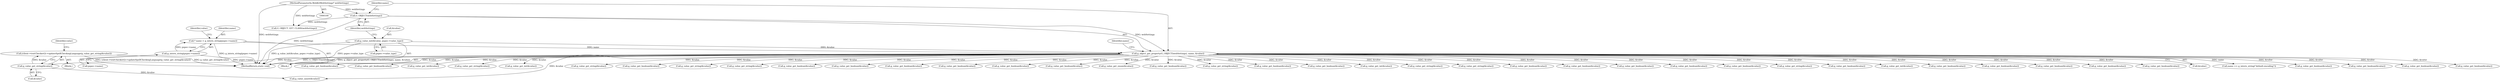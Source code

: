 digraph "1_Chrome_5a2de6455f565783c73e53eae2c8b953e7d48520@del" {
"1000564" [label="(Call,(client->textChecker())->updateSpellCheckingLanguage(g_value_get_string(&value)))"];
"1000565" [label="(Call,g_value_get_string(&value))"];
"1000125" [label="(Call,g_object_get_property(G_OBJECT(webSettings), name, &value))"];
"1000126" [label="(Call,G_OBJECT(webSettings))"];
"1000101" [label="(MethodParameterIn,WebKitWebSettings* webSettings)"];
"1000110" [label="(Call,* name = g_intern_string(pspec->name))"];
"1000112" [label="(Call,g_intern_string(pspec->name))"];
"1000119" [label="(Call,g_value_init(&value, pspec->value_type))"];
"1000187" [label="(Call,g_value_get_string(&value))"];
"1000111" [label="(Identifier,name)"];
"1000110" [label="(Call,* name = g_intern_string(pspec->name))"];
"1000275" [label="(Call,g_value_get_boolean(&value))"];
"1000428" [label="(Call,g_value_get_boolean(&value))"];
"1000438" [label="(Call,g_value_get_boolean(&value))"];
"1000101" [label="(MethodParameterIn,WebKitWebSettings* webSettings)"];
"1000112" [label="(Call,g_intern_string(pspec->name))"];
"1000378" [label="(Call,g_value_get_boolean(&value))"];
"1000120" [label="(Call,&value)"];
"1000128" [label="(Identifier,name)"];
"1000408" [label="(Call,g_value_get_boolean(&value))"];
"1000470" [label="(Call,g_value_get_boolean(&value))"];
"1000129" [label="(Call,&value)"];
"1000132" [label="(Call,name == g_intern_string(\"default-encoding\"))"];
"1000508" [label="(Call,g_value_get_boolean(&value))"];
"1000566" [label="(Call,&value)"];
"1000565" [label="(Call,g_value_get_string(&value))"];
"1000480" [label="(Call,g_value_get_boolean(&value))"];
"1000325" [label="(Call,g_value_get_boolean(&value))"];
"1000347" [label="(Call,g_value_get_boolean(&value))"];
"1000564" [label="(Call,(client->textChecker())->updateSpellCheckingLanguage(g_value_get_string(&value)))"];
"1000418" [label="(Call,g_value_get_boolean(&value))"];
"1000119" [label="(Call,g_value_init(&value, pspec->value_type))"];
"1000548" [label="(Call,g_value_get_boolean(&value))"];
"1000125" [label="(Call,g_object_get_property(G_OBJECT(webSettings), name, &value))"];
"1000122" [label="(Call,pspec->value_type)"];
"1000245" [label="(Call,g_value_get_int(&value))"];
"1000147" [label="(Call,g_value_get_string(&value))"];
"1000209" [label="(Call,g_value_get_int(&value))"];
"1000591" [label="(MethodReturn,static void)"];
"1000167" [label="(Call,g_value_get_string(&value))"];
"1000137" [label="(Call,g_value_get_string(&value))"];
"1000557" [label="(Block,)"];
"1000295" [label="(Call,g_value_get_boolean(&value))"];
"1000285" [label="(Call,g_value_get_boolean(&value))"];
"1000315" [label="(Call,g_value_get_boolean(&value))"];
"1000367" [label="(Call,g_value_get_boolean(&value))"];
"1000398" [label="(Call,g_value_get_boolean(&value))"];
"1000133" [label="(Identifier,name)"];
"1000305" [label="(Call,g_value_get_boolean(&value))"];
"1000460" [label="(Call,g_value_get_enum(&value))"];
"1000118" [label="(Identifier,value)"];
"1000528" [label="(Call,g_value_get_boolean(&value))"];
"1000127" [label="(Identifier,webSettings)"];
"1000104" [label="(Block,)"];
"1000197" [label="(Call,g_value_get_string(&value))"];
"1000448" [label="(Call,g_value_get_boolean(&value))"];
"1000265" [label="(Call,g_value_get_boolean(&value))"];
"1000221" [label="(Call,g_value_get_int(&value))"];
"1000588" [label="(Call,g_value_unset(&value))"];
"1000337" [label="(Call,g_value_get_string(&value))"];
"1000126" [label="(Call,G_OBJECT(webSettings))"];
"1000177" [label="(Call,g_value_get_string(&value))"];
"1000357" [label="(Call,g_value_get_boolean(&value))"];
"1000388" [label="(Call,g_value_get_boolean(&value))"];
"1000518" [label="(Call,g_value_get_boolean(&value))"];
"1000538" [label="(Call,g_value_get_boolean(&value))"];
"1000582" [label="(Call,G_OBJECT_GET_CLASS(webSettings))"];
"1000590" [label="(Identifier,value)"];
"1000113" [label="(Call,pspec->name)"];
"1000575" [label="(Call,g_value_get_boolean(&value))"];
"1000157" [label="(Call,g_value_get_string(&value))"];
"1000490" [label="(Call,g_value_get_boolean(&value))"];
"1000233" [label="(Call,g_value_get_int(&value))"];
"1000564" -> "1000557"  [label="AST: "];
"1000564" -> "1000565"  [label="CFG: "];
"1000565" -> "1000564"  [label="AST: "];
"1000590" -> "1000564"  [label="CFG: "];
"1000564" -> "1000591"  [label="DDG: g_value_get_string(&value)"];
"1000564" -> "1000591"  [label="DDG: (client->textChecker())->updateSpellCheckingLanguage(g_value_get_string(&value))"];
"1000565" -> "1000564"  [label="DDG: &value"];
"1000565" -> "1000566"  [label="CFG: "];
"1000566" -> "1000565"  [label="AST: "];
"1000125" -> "1000565"  [label="DDG: &value"];
"1000565" -> "1000588"  [label="DDG: &value"];
"1000125" -> "1000104"  [label="AST: "];
"1000125" -> "1000129"  [label="CFG: "];
"1000126" -> "1000125"  [label="AST: "];
"1000128" -> "1000125"  [label="AST: "];
"1000129" -> "1000125"  [label="AST: "];
"1000133" -> "1000125"  [label="CFG: "];
"1000125" -> "1000591"  [label="DDG: G_OBJECT(webSettings)"];
"1000125" -> "1000591"  [label="DDG: g_object_get_property(G_OBJECT(webSettings), name, &value)"];
"1000126" -> "1000125"  [label="DDG: webSettings"];
"1000110" -> "1000125"  [label="DDG: name"];
"1000119" -> "1000125"  [label="DDG: &value"];
"1000125" -> "1000132"  [label="DDG: name"];
"1000125" -> "1000137"  [label="DDG: &value"];
"1000125" -> "1000147"  [label="DDG: &value"];
"1000125" -> "1000157"  [label="DDG: &value"];
"1000125" -> "1000167"  [label="DDG: &value"];
"1000125" -> "1000177"  [label="DDG: &value"];
"1000125" -> "1000187"  [label="DDG: &value"];
"1000125" -> "1000197"  [label="DDG: &value"];
"1000125" -> "1000209"  [label="DDG: &value"];
"1000125" -> "1000221"  [label="DDG: &value"];
"1000125" -> "1000233"  [label="DDG: &value"];
"1000125" -> "1000245"  [label="DDG: &value"];
"1000125" -> "1000265"  [label="DDG: &value"];
"1000125" -> "1000275"  [label="DDG: &value"];
"1000125" -> "1000285"  [label="DDG: &value"];
"1000125" -> "1000295"  [label="DDG: &value"];
"1000125" -> "1000305"  [label="DDG: &value"];
"1000125" -> "1000315"  [label="DDG: &value"];
"1000125" -> "1000325"  [label="DDG: &value"];
"1000125" -> "1000337"  [label="DDG: &value"];
"1000125" -> "1000347"  [label="DDG: &value"];
"1000125" -> "1000357"  [label="DDG: &value"];
"1000125" -> "1000367"  [label="DDG: &value"];
"1000125" -> "1000378"  [label="DDG: &value"];
"1000125" -> "1000388"  [label="DDG: &value"];
"1000125" -> "1000398"  [label="DDG: &value"];
"1000125" -> "1000408"  [label="DDG: &value"];
"1000125" -> "1000418"  [label="DDG: &value"];
"1000125" -> "1000428"  [label="DDG: &value"];
"1000125" -> "1000438"  [label="DDG: &value"];
"1000125" -> "1000448"  [label="DDG: &value"];
"1000125" -> "1000460"  [label="DDG: &value"];
"1000125" -> "1000470"  [label="DDG: &value"];
"1000125" -> "1000480"  [label="DDG: &value"];
"1000125" -> "1000490"  [label="DDG: &value"];
"1000125" -> "1000508"  [label="DDG: &value"];
"1000125" -> "1000518"  [label="DDG: &value"];
"1000125" -> "1000528"  [label="DDG: &value"];
"1000125" -> "1000538"  [label="DDG: &value"];
"1000125" -> "1000548"  [label="DDG: &value"];
"1000125" -> "1000575"  [label="DDG: &value"];
"1000125" -> "1000588"  [label="DDG: &value"];
"1000126" -> "1000127"  [label="CFG: "];
"1000127" -> "1000126"  [label="AST: "];
"1000128" -> "1000126"  [label="CFG: "];
"1000126" -> "1000591"  [label="DDG: webSettings"];
"1000101" -> "1000126"  [label="DDG: webSettings"];
"1000126" -> "1000582"  [label="DDG: webSettings"];
"1000101" -> "1000100"  [label="AST: "];
"1000101" -> "1000591"  [label="DDG: webSettings"];
"1000101" -> "1000582"  [label="DDG: webSettings"];
"1000110" -> "1000104"  [label="AST: "];
"1000110" -> "1000112"  [label="CFG: "];
"1000111" -> "1000110"  [label="AST: "];
"1000112" -> "1000110"  [label="AST: "];
"1000118" -> "1000110"  [label="CFG: "];
"1000110" -> "1000591"  [label="DDG: g_intern_string(pspec->name)"];
"1000112" -> "1000110"  [label="DDG: pspec->name"];
"1000112" -> "1000113"  [label="CFG: "];
"1000113" -> "1000112"  [label="AST: "];
"1000112" -> "1000591"  [label="DDG: pspec->name"];
"1000119" -> "1000104"  [label="AST: "];
"1000119" -> "1000122"  [label="CFG: "];
"1000120" -> "1000119"  [label="AST: "];
"1000122" -> "1000119"  [label="AST: "];
"1000127" -> "1000119"  [label="CFG: "];
"1000119" -> "1000591"  [label="DDG: pspec->value_type"];
"1000119" -> "1000591"  [label="DDG: g_value_init(&value, pspec->value_type)"];
}

